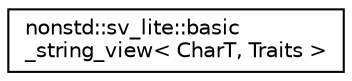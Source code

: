 digraph "Graphical Class Hierarchy"
{
 // LATEX_PDF_SIZE
  edge [fontname="Helvetica",fontsize="10",labelfontname="Helvetica",labelfontsize="10"];
  node [fontname="Helvetica",fontsize="10",shape=record];
  rankdir="LR";
  Node0 [label="nonstd::sv_lite::basic\l_string_view\< CharT, Traits \>",height=0.2,width=0.4,color="black", fillcolor="white", style="filled",URL="$classnonstd_1_1sv__lite_1_1basic__string__view.html",tooltip=" "];
}
